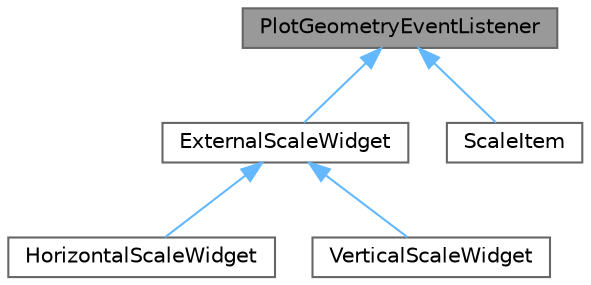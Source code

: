 digraph "PlotGeometryEventListener"
{
 // LATEX_PDF_SIZE
  bgcolor="transparent";
  edge [fontname=Helvetica,fontsize=10,labelfontname=Helvetica,labelfontsize=10];
  node [fontname=Helvetica,fontsize=10,shape=box,height=0.2,width=0.4];
  Node1 [label="PlotGeometryEventListener",height=0.2,width=0.4,color="gray40", fillcolor="grey60", style="filled", fontcolor="black",tooltip="This is an interface that you can subclass to be notified when the plot rect changes."];
  Node1 -> Node2 [dir="back",color="steelblue1",style="solid"];
  Node2 [label="ExternalScaleWidget",height=0.2,width=0.4,color="gray40", fillcolor="white", style="filled",URL="$classExternalScaleWidget.html",tooltip="A widget to configure and draw a scale external to a PlotSceneWidget or any other scroll area whose c..."];
  Node2 -> Node3 [dir="back",color="steelblue1",style="solid"];
  Node3 [label="HorizontalScaleWidget",height=0.2,width=0.4,color="gray40", fillcolor="white", style="filled",URL="$classHorizontalScaleWidget.html",tooltip="Convenience class that creates a horizontal scale."];
  Node2 -> Node4 [dir="back",color="steelblue1",style="solid"];
  Node4 [label="VerticalScaleWidget",height=0.2,width=0.4,color="gray40", fillcolor="white", style="filled",URL="$classVerticalScaleWidget.html",tooltip="Convenience class that creates a vertical scale."];
  Node1 -> Node5 [dir="back",color="steelblue1",style="solid"];
  Node5 [label="ScaleItem",height=0.2,width=0.4,color="gray40", fillcolor="white", style="filled",URL="$classScaleItem.html",tooltip="The QGraphicsObject that draws a plot scale on a PlotSceneWidget."];
}
